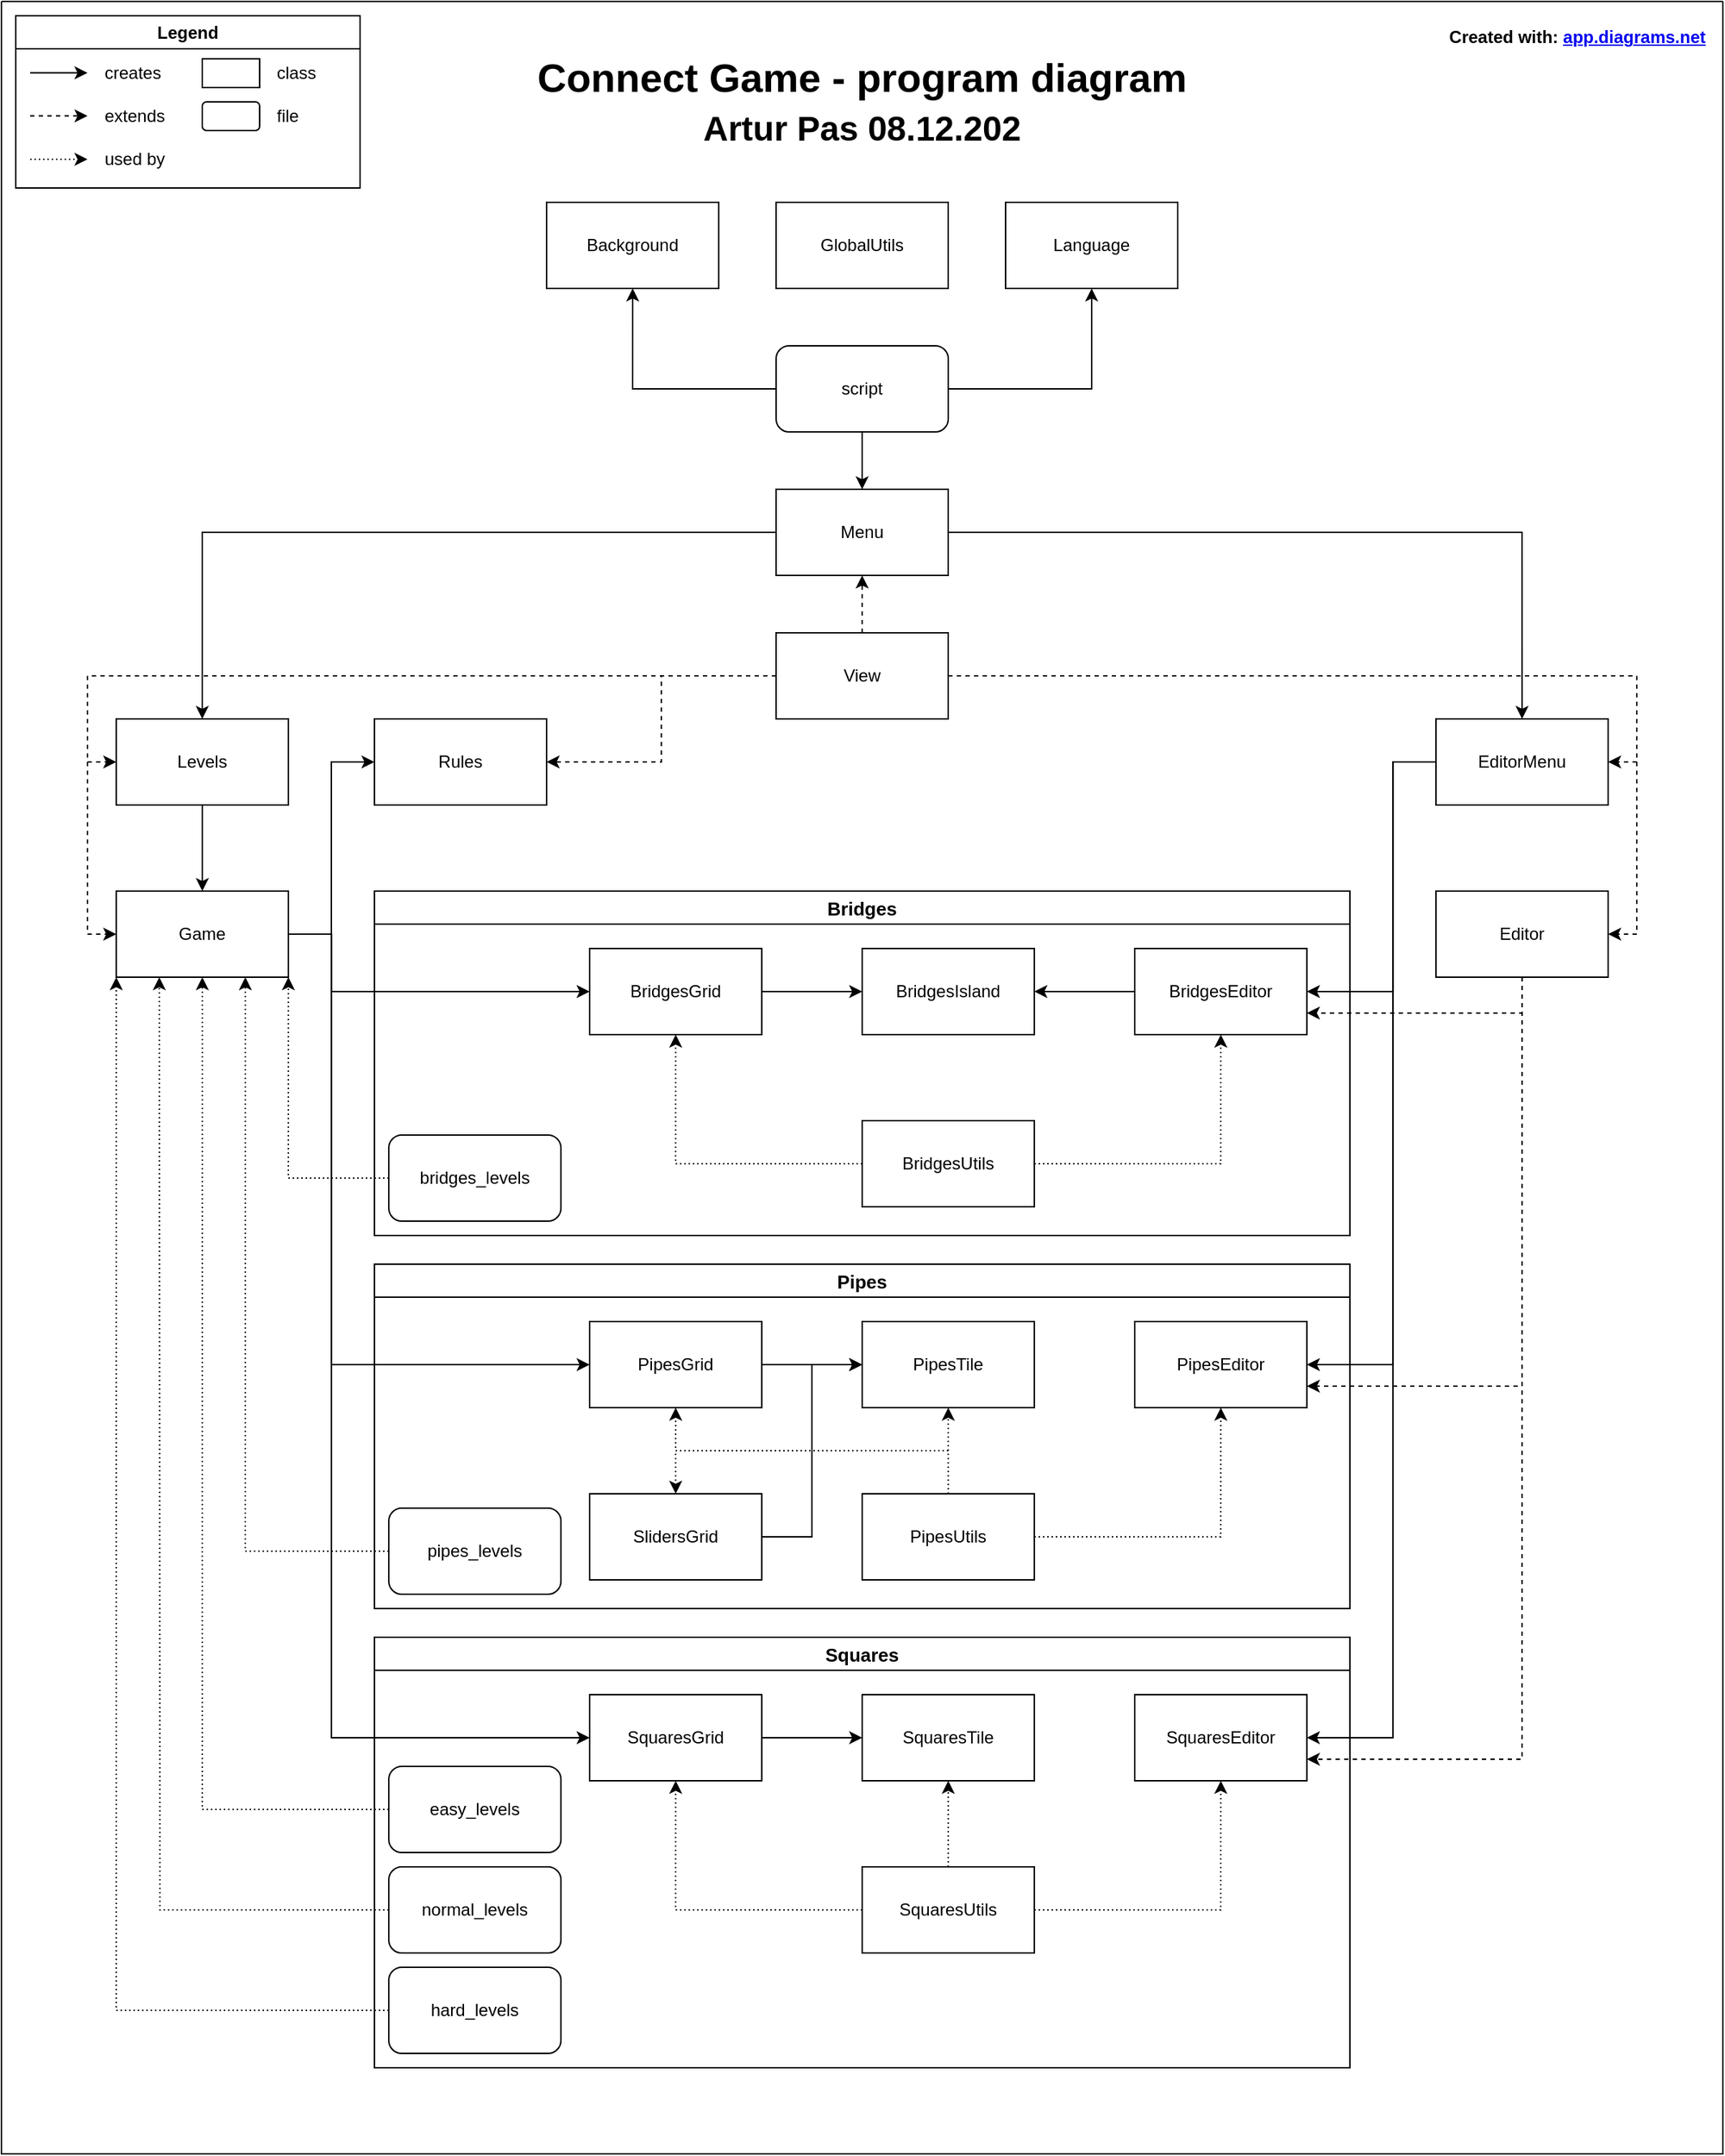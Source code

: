 <mxfile version="20.6.0" type="device"><diagram id="d7x9QkdLYVESTeXDn6s2" name="Strona-1"><mxGraphModel dx="1181" dy="618" grid="1" gridSize="10" guides="1" tooltips="1" connect="1" arrows="1" fold="1" page="1" pageScale="1" pageWidth="1200" pageHeight="1600" math="0" shadow="0"><root><mxCell id="0"/><mxCell id="1" parent="0"/><mxCell id="qUHiKCZmazpI1G1EhrRY-134" value="" style="swimlane;startSize=0;strokeColor=default;strokeWidth=1;" parent="1" vertex="1"><mxGeometry width="1200" height="1500" as="geometry"/></mxCell><mxCell id="qUHiKCZmazpI1G1EhrRY-125" value="Background" style="rounded=0;whiteSpace=wrap;html=1;" parent="qUHiKCZmazpI1G1EhrRY-134" vertex="1"><mxGeometry x="380.04" y="140" width="120" height="60" as="geometry"/></mxCell><mxCell id="qUHiKCZmazpI1G1EhrRY-127" value="Language" style="rounded=0;whiteSpace=wrap;html=1;" parent="qUHiKCZmazpI1G1EhrRY-134" vertex="1"><mxGeometry x="700" y="140" width="120" height="60" as="geometry"/></mxCell><mxCell id="qUHiKCZmazpI1G1EhrRY-128" value="GlobalUtils" style="rounded=0;whiteSpace=wrap;html=1;" parent="qUHiKCZmazpI1G1EhrRY-134" vertex="1"><mxGeometry x="540" y="140" width="120" height="60" as="geometry"/></mxCell><mxCell id="qUHiKCZmazpI1G1EhrRY-152" value="Created with: &lt;a href=&quot;https://app.diagrams.net&quot;&gt;app.diagrams.net&lt;/a&gt;" style="text;html=1;strokeColor=none;fillColor=none;align=right;verticalAlign=middle;whiteSpace=wrap;rounded=0;strokeWidth=2;fontStyle=1" parent="qUHiKCZmazpI1G1EhrRY-134" vertex="1"><mxGeometry x="960" y="10" width="230" height="30" as="geometry"/></mxCell><mxCell id="qUHiKCZmazpI1G1EhrRY-1" value="View" style="rounded=0;whiteSpace=wrap;html=1;" parent="qUHiKCZmazpI1G1EhrRY-134" vertex="1"><mxGeometry x="540" y="440" width="120" height="60" as="geometry"/></mxCell><mxCell id="qUHiKCZmazpI1G1EhrRY-2" value="Menu" style="rounded=0;whiteSpace=wrap;html=1;" parent="qUHiKCZmazpI1G1EhrRY-134" vertex="1"><mxGeometry x="540" y="340" width="120" height="60" as="geometry"/></mxCell><mxCell id="qUHiKCZmazpI1G1EhrRY-3" value="" style="edgeStyle=orthogonalEdgeStyle;rounded=0;orthogonalLoop=1;jettySize=auto;html=1;dashed=1;" parent="qUHiKCZmazpI1G1EhrRY-134" source="qUHiKCZmazpI1G1EhrRY-1" target="qUHiKCZmazpI1G1EhrRY-2" edge="1"><mxGeometry relative="1" as="geometry"/></mxCell><mxCell id="qUHiKCZmazpI1G1EhrRY-4" value="Levels" style="rounded=0;whiteSpace=wrap;html=1;" parent="qUHiKCZmazpI1G1EhrRY-134" vertex="1"><mxGeometry x="80.04" y="500" width="120" height="60" as="geometry"/></mxCell><mxCell id="qUHiKCZmazpI1G1EhrRY-9" style="edgeStyle=orthogonalEdgeStyle;rounded=0;orthogonalLoop=1;jettySize=auto;html=1;exitX=0;exitY=0.5;exitDx=0;exitDy=0;entryX=0;entryY=0.5;entryDx=0;entryDy=0;dashed=1;" parent="qUHiKCZmazpI1G1EhrRY-134" source="qUHiKCZmazpI1G1EhrRY-1" target="qUHiKCZmazpI1G1EhrRY-4" edge="1"><mxGeometry relative="1" as="geometry"/></mxCell><mxCell id="qUHiKCZmazpI1G1EhrRY-5" value="" style="edgeStyle=orthogonalEdgeStyle;rounded=0;orthogonalLoop=1;jettySize=auto;html=1;" parent="qUHiKCZmazpI1G1EhrRY-134" source="qUHiKCZmazpI1G1EhrRY-2" target="qUHiKCZmazpI1G1EhrRY-4" edge="1"><mxGeometry relative="1" as="geometry"/></mxCell><mxCell id="qUHiKCZmazpI1G1EhrRY-6" value="EditorMenu" style="rounded=0;whiteSpace=wrap;html=1;" parent="qUHiKCZmazpI1G1EhrRY-134" vertex="1"><mxGeometry x="1000.04" y="500" width="120" height="60" as="geometry"/></mxCell><mxCell id="qUHiKCZmazpI1G1EhrRY-8" style="edgeStyle=orthogonalEdgeStyle;rounded=0;orthogonalLoop=1;jettySize=auto;html=1;exitX=1;exitY=0.5;exitDx=0;exitDy=0;entryX=1;entryY=0.5;entryDx=0;entryDy=0;dashed=1;" parent="qUHiKCZmazpI1G1EhrRY-134" source="qUHiKCZmazpI1G1EhrRY-1" target="qUHiKCZmazpI1G1EhrRY-6" edge="1"><mxGeometry relative="1" as="geometry"/></mxCell><mxCell id="qUHiKCZmazpI1G1EhrRY-7" style="edgeStyle=orthogonalEdgeStyle;rounded=0;orthogonalLoop=1;jettySize=auto;html=1;exitX=1;exitY=0.5;exitDx=0;exitDy=0;entryX=0.5;entryY=0;entryDx=0;entryDy=0;" parent="qUHiKCZmazpI1G1EhrRY-134" source="qUHiKCZmazpI1G1EhrRY-2" target="qUHiKCZmazpI1G1EhrRY-6" edge="1"><mxGeometry relative="1" as="geometry"/></mxCell><mxCell id="qUHiKCZmazpI1G1EhrRY-10" value="Game" style="rounded=0;whiteSpace=wrap;html=1;" parent="qUHiKCZmazpI1G1EhrRY-134" vertex="1"><mxGeometry x="80.04" y="620" width="120" height="60" as="geometry"/></mxCell><mxCell id="qUHiKCZmazpI1G1EhrRY-14" style="edgeStyle=orthogonalEdgeStyle;rounded=0;orthogonalLoop=1;jettySize=auto;html=1;exitX=0;exitY=0.5;exitDx=0;exitDy=0;entryX=0;entryY=0.5;entryDx=0;entryDy=0;dashed=1;" parent="qUHiKCZmazpI1G1EhrRY-134" source="qUHiKCZmazpI1G1EhrRY-1" target="qUHiKCZmazpI1G1EhrRY-10" edge="1"><mxGeometry relative="1" as="geometry"/></mxCell><mxCell id="qUHiKCZmazpI1G1EhrRY-13" style="edgeStyle=orthogonalEdgeStyle;rounded=0;orthogonalLoop=1;jettySize=auto;html=1;exitX=0.5;exitY=1;exitDx=0;exitDy=0;entryX=0.5;entryY=0;entryDx=0;entryDy=0;" parent="qUHiKCZmazpI1G1EhrRY-134" source="qUHiKCZmazpI1G1EhrRY-4" target="qUHiKCZmazpI1G1EhrRY-10" edge="1"><mxGeometry relative="1" as="geometry"/></mxCell><mxCell id="qUHiKCZmazpI1G1EhrRY-58" style="edgeStyle=orthogonalEdgeStyle;rounded=0;orthogonalLoop=1;jettySize=auto;html=1;exitX=0;exitY=0.5;exitDx=0;exitDy=0;" parent="qUHiKCZmazpI1G1EhrRY-134" source="qUHiKCZmazpI1G1EhrRY-6" target="qUHiKCZmazpI1G1EhrRY-20" edge="1"><mxGeometry relative="1" as="geometry"><Array as="points"><mxPoint x="970.04" y="530"/><mxPoint x="970.04" y="690"/></Array></mxGeometry></mxCell><mxCell id="qUHiKCZmazpI1G1EhrRY-59" style="edgeStyle=orthogonalEdgeStyle;rounded=0;orthogonalLoop=1;jettySize=auto;html=1;entryX=1;entryY=0.5;entryDx=0;entryDy=0;exitX=0;exitY=0.5;exitDx=0;exitDy=0;" parent="qUHiKCZmazpI1G1EhrRY-134" source="qUHiKCZmazpI1G1EhrRY-6" target="qUHiKCZmazpI1G1EhrRY-42" edge="1"><mxGeometry relative="1" as="geometry"><Array as="points"><mxPoint x="970.04" y="530"/><mxPoint x="970.04" y="950"/></Array></mxGeometry></mxCell><mxCell id="qUHiKCZmazpI1G1EhrRY-60" style="edgeStyle=orthogonalEdgeStyle;rounded=0;orthogonalLoop=1;jettySize=auto;html=1;entryX=1;entryY=0.5;entryDx=0;entryDy=0;exitX=0;exitY=0.5;exitDx=0;exitDy=0;" parent="qUHiKCZmazpI1G1EhrRY-134" source="qUHiKCZmazpI1G1EhrRY-6" target="qUHiKCZmazpI1G1EhrRY-33" edge="1"><mxGeometry relative="1" as="geometry"><Array as="points"><mxPoint x="970.04" y="530"/><mxPoint x="970.04" y="1210"/></Array></mxGeometry></mxCell><mxCell id="qUHiKCZmazpI1G1EhrRY-11" value="Editor" style="rounded=0;whiteSpace=wrap;html=1;" parent="qUHiKCZmazpI1G1EhrRY-134" vertex="1"><mxGeometry x="1000.04" y="620" width="120" height="60" as="geometry"/></mxCell><mxCell id="qUHiKCZmazpI1G1EhrRY-15" style="edgeStyle=orthogonalEdgeStyle;rounded=0;orthogonalLoop=1;jettySize=auto;html=1;exitX=1;exitY=0.5;exitDx=0;exitDy=0;entryX=1;entryY=0.5;entryDx=0;entryDy=0;dashed=1;" parent="qUHiKCZmazpI1G1EhrRY-134" source="qUHiKCZmazpI1G1EhrRY-1" target="qUHiKCZmazpI1G1EhrRY-11" edge="1"><mxGeometry relative="1" as="geometry"/></mxCell><mxCell id="qUHiKCZmazpI1G1EhrRY-16" value="Bridges" style="swimlane;whiteSpace=wrap;html=1;fontSize=13;" parent="qUHiKCZmazpI1G1EhrRY-134" vertex="1"><mxGeometry x="260.04" y="620" width="680" height="240" as="geometry"/></mxCell><mxCell id="qUHiKCZmazpI1G1EhrRY-88" style="edgeStyle=orthogonalEdgeStyle;rounded=0;orthogonalLoop=1;jettySize=auto;html=1;exitX=0;exitY=0.5;exitDx=0;exitDy=0;entryX=0.5;entryY=1;entryDx=0;entryDy=0;dashed=1;dashPattern=1 2;" parent="qUHiKCZmazpI1G1EhrRY-16" source="qUHiKCZmazpI1G1EhrRY-17" target="qUHiKCZmazpI1G1EhrRY-18" edge="1"><mxGeometry relative="1" as="geometry"/></mxCell><mxCell id="qUHiKCZmazpI1G1EhrRY-89" style="edgeStyle=orthogonalEdgeStyle;rounded=0;orthogonalLoop=1;jettySize=auto;html=1;exitX=1;exitY=0.5;exitDx=0;exitDy=0;entryX=0.5;entryY=1;entryDx=0;entryDy=0;dashed=1;dashPattern=1 2;" parent="qUHiKCZmazpI1G1EhrRY-16" source="qUHiKCZmazpI1G1EhrRY-17" target="qUHiKCZmazpI1G1EhrRY-20" edge="1"><mxGeometry relative="1" as="geometry"/></mxCell><mxCell id="qUHiKCZmazpI1G1EhrRY-17" value="BridgesUtils" style="rounded=0;whiteSpace=wrap;html=1;" parent="qUHiKCZmazpI1G1EhrRY-16" vertex="1"><mxGeometry x="340" y="160" width="120" height="60" as="geometry"/></mxCell><mxCell id="qUHiKCZmazpI1G1EhrRY-24" style="edgeStyle=orthogonalEdgeStyle;rounded=0;orthogonalLoop=1;jettySize=auto;html=1;exitX=1;exitY=0.5;exitDx=0;exitDy=0;entryX=0;entryY=0.5;entryDx=0;entryDy=0;" parent="qUHiKCZmazpI1G1EhrRY-16" source="qUHiKCZmazpI1G1EhrRY-18" target="qUHiKCZmazpI1G1EhrRY-19" edge="1"><mxGeometry relative="1" as="geometry"/></mxCell><mxCell id="qUHiKCZmazpI1G1EhrRY-18" value="BridgesGrid" style="rounded=0;whiteSpace=wrap;html=1;" parent="qUHiKCZmazpI1G1EhrRY-16" vertex="1"><mxGeometry x="150" y="40" width="120" height="60" as="geometry"/></mxCell><mxCell id="qUHiKCZmazpI1G1EhrRY-19" value="BridgesIsland" style="rounded=0;whiteSpace=wrap;html=1;" parent="qUHiKCZmazpI1G1EhrRY-16" vertex="1"><mxGeometry x="340" y="40" width="120" height="60" as="geometry"/></mxCell><mxCell id="qUHiKCZmazpI1G1EhrRY-57" style="edgeStyle=orthogonalEdgeStyle;rounded=0;orthogonalLoop=1;jettySize=auto;html=1;entryX=1;entryY=0.5;entryDx=0;entryDy=0;" parent="qUHiKCZmazpI1G1EhrRY-16" source="qUHiKCZmazpI1G1EhrRY-20" target="qUHiKCZmazpI1G1EhrRY-19" edge="1"><mxGeometry relative="1" as="geometry"/></mxCell><mxCell id="qUHiKCZmazpI1G1EhrRY-20" value="BridgesEditor" style="rounded=0;whiteSpace=wrap;html=1;" parent="qUHiKCZmazpI1G1EhrRY-16" vertex="1"><mxGeometry x="530" y="40" width="120" height="60" as="geometry"/></mxCell><mxCell id="qUHiKCZmazpI1G1EhrRY-83" value="bridges_levels" style="rounded=1;whiteSpace=wrap;html=1;" parent="qUHiKCZmazpI1G1EhrRY-16" vertex="1"><mxGeometry x="10" y="170" width="120" height="60" as="geometry"/></mxCell><mxCell id="qUHiKCZmazpI1G1EhrRY-61" style="edgeStyle=orthogonalEdgeStyle;rounded=0;orthogonalLoop=1;jettySize=auto;html=1;entryX=0;entryY=0.5;entryDx=0;entryDy=0;" parent="qUHiKCZmazpI1G1EhrRY-134" source="qUHiKCZmazpI1G1EhrRY-10" target="qUHiKCZmazpI1G1EhrRY-18" edge="1"><mxGeometry relative="1" as="geometry"><Array as="points"><mxPoint x="230.04" y="650"/><mxPoint x="230.04" y="690"/></Array></mxGeometry></mxCell><mxCell id="qUHiKCZmazpI1G1EhrRY-66" style="edgeStyle=orthogonalEdgeStyle;rounded=0;orthogonalLoop=1;jettySize=auto;html=1;exitX=0.5;exitY=1;exitDx=0;exitDy=0;entryX=1;entryY=0.75;entryDx=0;entryDy=0;dashed=1;" parent="qUHiKCZmazpI1G1EhrRY-134" source="qUHiKCZmazpI1G1EhrRY-11" target="qUHiKCZmazpI1G1EhrRY-20" edge="1"><mxGeometry relative="1" as="geometry"/></mxCell><mxCell id="qUHiKCZmazpI1G1EhrRY-25" value="Squares" style="swimlane;whiteSpace=wrap;html=1;fontSize=13;" parent="qUHiKCZmazpI1G1EhrRY-134" vertex="1"><mxGeometry x="260.04" y="1140" width="680" height="300" as="geometry"/></mxCell><mxCell id="qUHiKCZmazpI1G1EhrRY-94" style="edgeStyle=orthogonalEdgeStyle;rounded=0;orthogonalLoop=1;jettySize=auto;html=1;exitX=0;exitY=0.5;exitDx=0;exitDy=0;entryX=0.5;entryY=1;entryDx=0;entryDy=0;dashed=1;dashPattern=1 2;" parent="qUHiKCZmazpI1G1EhrRY-25" source="qUHiKCZmazpI1G1EhrRY-29" target="qUHiKCZmazpI1G1EhrRY-31" edge="1"><mxGeometry relative="1" as="geometry"/></mxCell><mxCell id="qUHiKCZmazpI1G1EhrRY-95" style="edgeStyle=orthogonalEdgeStyle;rounded=0;orthogonalLoop=1;jettySize=auto;html=1;exitX=1;exitY=0.5;exitDx=0;exitDy=0;entryX=0.5;entryY=1;entryDx=0;entryDy=0;dashed=1;dashPattern=1 2;" parent="qUHiKCZmazpI1G1EhrRY-25" source="qUHiKCZmazpI1G1EhrRY-29" target="qUHiKCZmazpI1G1EhrRY-33" edge="1"><mxGeometry relative="1" as="geometry"/></mxCell><mxCell id="qUHiKCZmazpI1G1EhrRY-96" style="edgeStyle=orthogonalEdgeStyle;rounded=0;orthogonalLoop=1;jettySize=auto;html=1;exitX=0.5;exitY=0;exitDx=0;exitDy=0;entryX=0.5;entryY=1;entryDx=0;entryDy=0;dashed=1;dashPattern=1 2;" parent="qUHiKCZmazpI1G1EhrRY-25" source="qUHiKCZmazpI1G1EhrRY-29" target="qUHiKCZmazpI1G1EhrRY-32" edge="1"><mxGeometry relative="1" as="geometry"/></mxCell><mxCell id="qUHiKCZmazpI1G1EhrRY-29" value="SquaresUtils" style="rounded=0;whiteSpace=wrap;html=1;" parent="qUHiKCZmazpI1G1EhrRY-25" vertex="1"><mxGeometry x="340" y="160" width="120" height="60" as="geometry"/></mxCell><mxCell id="qUHiKCZmazpI1G1EhrRY-30" style="edgeStyle=orthogonalEdgeStyle;rounded=0;orthogonalLoop=1;jettySize=auto;html=1;exitX=1;exitY=0.5;exitDx=0;exitDy=0;entryX=0;entryY=0.5;entryDx=0;entryDy=0;" parent="qUHiKCZmazpI1G1EhrRY-25" source="qUHiKCZmazpI1G1EhrRY-31" target="qUHiKCZmazpI1G1EhrRY-32" edge="1"><mxGeometry relative="1" as="geometry"/></mxCell><mxCell id="qUHiKCZmazpI1G1EhrRY-31" value="SquaresGrid" style="rounded=0;whiteSpace=wrap;html=1;" parent="qUHiKCZmazpI1G1EhrRY-25" vertex="1"><mxGeometry x="150" y="40" width="120" height="60" as="geometry"/></mxCell><mxCell id="qUHiKCZmazpI1G1EhrRY-32" value="SquaresTile" style="rounded=0;whiteSpace=wrap;html=1;" parent="qUHiKCZmazpI1G1EhrRY-25" vertex="1"><mxGeometry x="340" y="40" width="120" height="60" as="geometry"/></mxCell><mxCell id="qUHiKCZmazpI1G1EhrRY-33" value="SquaresEditor" style="rounded=0;whiteSpace=wrap;html=1;" parent="qUHiKCZmazpI1G1EhrRY-25" vertex="1"><mxGeometry x="530" y="40" width="120" height="60" as="geometry"/></mxCell><mxCell id="qUHiKCZmazpI1G1EhrRY-86" value="normal_levels" style="rounded=1;whiteSpace=wrap;html=1;" parent="qUHiKCZmazpI1G1EhrRY-25" vertex="1"><mxGeometry x="10" y="160" width="120" height="60" as="geometry"/></mxCell><mxCell id="qUHiKCZmazpI1G1EhrRY-87" value="hard_levels" style="rounded=1;whiteSpace=wrap;html=1;" parent="qUHiKCZmazpI1G1EhrRY-25" vertex="1"><mxGeometry x="10" y="230" width="120" height="60" as="geometry"/></mxCell><mxCell id="qUHiKCZmazpI1G1EhrRY-85" value="easy_levels" style="rounded=1;whiteSpace=wrap;html=1;" parent="qUHiKCZmazpI1G1EhrRY-25" vertex="1"><mxGeometry x="10" y="90" width="120" height="60" as="geometry"/></mxCell><mxCell id="qUHiKCZmazpI1G1EhrRY-63" style="edgeStyle=orthogonalEdgeStyle;rounded=0;orthogonalLoop=1;jettySize=auto;html=1;entryX=0;entryY=0.5;entryDx=0;entryDy=0;" parent="qUHiKCZmazpI1G1EhrRY-134" source="qUHiKCZmazpI1G1EhrRY-10" target="qUHiKCZmazpI1G1EhrRY-31" edge="1"><mxGeometry relative="1" as="geometry"><Array as="points"><mxPoint x="230.04" y="650"/><mxPoint x="230.04" y="1210"/></Array></mxGeometry></mxCell><mxCell id="qUHiKCZmazpI1G1EhrRY-68" style="edgeStyle=orthogonalEdgeStyle;rounded=0;orthogonalLoop=1;jettySize=auto;html=1;exitX=0.5;exitY=1;exitDx=0;exitDy=0;entryX=1;entryY=0.75;entryDx=0;entryDy=0;dashed=1;" parent="qUHiKCZmazpI1G1EhrRY-134" source="qUHiKCZmazpI1G1EhrRY-11" target="qUHiKCZmazpI1G1EhrRY-33" edge="1"><mxGeometry relative="1" as="geometry"/></mxCell><mxCell id="qUHiKCZmazpI1G1EhrRY-34" value="Pipes" style="swimlane;whiteSpace=wrap;html=1;fontSize=13;" parent="qUHiKCZmazpI1G1EhrRY-134" vertex="1"><mxGeometry x="260.04" y="880" width="680" height="240" as="geometry"/></mxCell><mxCell id="qUHiKCZmazpI1G1EhrRY-90" style="edgeStyle=orthogonalEdgeStyle;rounded=0;orthogonalLoop=1;jettySize=auto;html=1;exitX=1;exitY=0.5;exitDx=0;exitDy=0;entryX=0.5;entryY=1;entryDx=0;entryDy=0;dashed=1;dashPattern=1 2;" parent="qUHiKCZmazpI1G1EhrRY-34" source="qUHiKCZmazpI1G1EhrRY-38" target="qUHiKCZmazpI1G1EhrRY-42" edge="1"><mxGeometry relative="1" as="geometry"/></mxCell><mxCell id="qUHiKCZmazpI1G1EhrRY-91" style="edgeStyle=orthogonalEdgeStyle;rounded=0;orthogonalLoop=1;jettySize=auto;html=1;exitX=0.5;exitY=0;exitDx=0;exitDy=0;entryX=0.5;entryY=1;entryDx=0;entryDy=0;dashed=1;dashPattern=1 2;" parent="qUHiKCZmazpI1G1EhrRY-34" source="qUHiKCZmazpI1G1EhrRY-38" target="qUHiKCZmazpI1G1EhrRY-41" edge="1"><mxGeometry relative="1" as="geometry"/></mxCell><mxCell id="qUHiKCZmazpI1G1EhrRY-92" style="edgeStyle=orthogonalEdgeStyle;rounded=0;orthogonalLoop=1;jettySize=auto;html=1;exitX=0.5;exitY=0;exitDx=0;exitDy=0;entryX=0.5;entryY=1;entryDx=0;entryDy=0;dashed=1;dashPattern=1 2;" parent="qUHiKCZmazpI1G1EhrRY-34" source="qUHiKCZmazpI1G1EhrRY-38" target="qUHiKCZmazpI1G1EhrRY-40" edge="1"><mxGeometry relative="1" as="geometry"/></mxCell><mxCell id="qUHiKCZmazpI1G1EhrRY-93" style="edgeStyle=orthogonalEdgeStyle;rounded=0;orthogonalLoop=1;jettySize=auto;html=1;exitX=0.5;exitY=0;exitDx=0;exitDy=0;entryX=0.5;entryY=0;entryDx=0;entryDy=0;dashed=1;dashPattern=1 2;" parent="qUHiKCZmazpI1G1EhrRY-34" source="qUHiKCZmazpI1G1EhrRY-38" target="qUHiKCZmazpI1G1EhrRY-43" edge="1"><mxGeometry relative="1" as="geometry"><Array as="points"><mxPoint x="320" y="130"/><mxPoint x="80" y="130"/></Array></mxGeometry></mxCell><mxCell id="qUHiKCZmazpI1G1EhrRY-38" value="PipesUtils" style="rounded=0;whiteSpace=wrap;html=1;" parent="qUHiKCZmazpI1G1EhrRY-34" vertex="1"><mxGeometry x="340" y="160" width="120" height="60" as="geometry"/></mxCell><mxCell id="qUHiKCZmazpI1G1EhrRY-39" style="edgeStyle=orthogonalEdgeStyle;rounded=0;orthogonalLoop=1;jettySize=auto;html=1;exitX=1;exitY=0.5;exitDx=0;exitDy=0;entryX=0;entryY=0.5;entryDx=0;entryDy=0;" parent="qUHiKCZmazpI1G1EhrRY-34" source="qUHiKCZmazpI1G1EhrRY-40" target="qUHiKCZmazpI1G1EhrRY-41" edge="1"><mxGeometry relative="1" as="geometry"/></mxCell><mxCell id="qUHiKCZmazpI1G1EhrRY-40" value="PipesGrid" style="rounded=0;whiteSpace=wrap;html=1;" parent="qUHiKCZmazpI1G1EhrRY-34" vertex="1"><mxGeometry x="150" y="40" width="120" height="60" as="geometry"/></mxCell><mxCell id="qUHiKCZmazpI1G1EhrRY-41" value="PipesTile" style="rounded=0;whiteSpace=wrap;html=1;" parent="qUHiKCZmazpI1G1EhrRY-34" vertex="1"><mxGeometry x="340" y="40" width="120" height="60" as="geometry"/></mxCell><mxCell id="qUHiKCZmazpI1G1EhrRY-42" value="PipesEditor" style="rounded=0;whiteSpace=wrap;html=1;" parent="qUHiKCZmazpI1G1EhrRY-34" vertex="1"><mxGeometry x="530" y="40" width="120" height="60" as="geometry"/></mxCell><mxCell id="qUHiKCZmazpI1G1EhrRY-48" style="edgeStyle=orthogonalEdgeStyle;rounded=0;orthogonalLoop=1;jettySize=auto;html=1;entryX=0;entryY=0.5;entryDx=0;entryDy=0;" parent="qUHiKCZmazpI1G1EhrRY-34" source="qUHiKCZmazpI1G1EhrRY-43" target="qUHiKCZmazpI1G1EhrRY-41" edge="1"><mxGeometry relative="1" as="geometry"/></mxCell><mxCell id="qUHiKCZmazpI1G1EhrRY-43" value="SlidersGrid" style="rounded=0;whiteSpace=wrap;html=1;" parent="qUHiKCZmazpI1G1EhrRY-34" vertex="1"><mxGeometry x="150" y="160" width="120" height="60" as="geometry"/></mxCell><mxCell id="qUHiKCZmazpI1G1EhrRY-84" value="pipes_levels" style="rounded=1;whiteSpace=wrap;html=1;" parent="qUHiKCZmazpI1G1EhrRY-34" vertex="1"><mxGeometry x="10" y="170" width="120" height="60" as="geometry"/></mxCell><mxCell id="qUHiKCZmazpI1G1EhrRY-62" style="edgeStyle=orthogonalEdgeStyle;rounded=0;orthogonalLoop=1;jettySize=auto;html=1;entryX=0;entryY=0.5;entryDx=0;entryDy=0;" parent="qUHiKCZmazpI1G1EhrRY-134" source="qUHiKCZmazpI1G1EhrRY-10" target="qUHiKCZmazpI1G1EhrRY-40" edge="1"><mxGeometry relative="1" as="geometry"><Array as="points"><mxPoint x="230.04" y="650"/><mxPoint x="230.04" y="950"/></Array></mxGeometry></mxCell><mxCell id="qUHiKCZmazpI1G1EhrRY-67" style="edgeStyle=orthogonalEdgeStyle;rounded=0;orthogonalLoop=1;jettySize=auto;html=1;exitX=0.5;exitY=1;exitDx=0;exitDy=0;entryX=1;entryY=0.75;entryDx=0;entryDy=0;dashed=1;" parent="qUHiKCZmazpI1G1EhrRY-134" source="qUHiKCZmazpI1G1EhrRY-11" target="qUHiKCZmazpI1G1EhrRY-42" edge="1"><mxGeometry relative="1" as="geometry"/></mxCell><mxCell id="qUHiKCZmazpI1G1EhrRY-111" style="edgeStyle=orthogonalEdgeStyle;rounded=0;orthogonalLoop=1;jettySize=auto;html=1;exitX=0;exitY=0.5;exitDx=0;exitDy=0;entryX=1;entryY=1;entryDx=0;entryDy=0;dashed=1;dashPattern=1 2;" parent="qUHiKCZmazpI1G1EhrRY-134" source="qUHiKCZmazpI1G1EhrRY-83" target="qUHiKCZmazpI1G1EhrRY-10" edge="1"><mxGeometry relative="1" as="geometry"/></mxCell><mxCell id="qUHiKCZmazpI1G1EhrRY-112" style="edgeStyle=orthogonalEdgeStyle;rounded=0;orthogonalLoop=1;jettySize=auto;html=1;exitX=0;exitY=0.5;exitDx=0;exitDy=0;entryX=0.75;entryY=1;entryDx=0;entryDy=0;dashed=1;dashPattern=1 2;" parent="qUHiKCZmazpI1G1EhrRY-134" source="qUHiKCZmazpI1G1EhrRY-84" target="qUHiKCZmazpI1G1EhrRY-10" edge="1"><mxGeometry relative="1" as="geometry"/></mxCell><mxCell id="qUHiKCZmazpI1G1EhrRY-113" style="edgeStyle=orthogonalEdgeStyle;rounded=0;orthogonalLoop=1;jettySize=auto;html=1;exitX=0;exitY=0.5;exitDx=0;exitDy=0;entryX=0.5;entryY=1;entryDx=0;entryDy=0;dashed=1;dashPattern=1 2;" parent="qUHiKCZmazpI1G1EhrRY-134" source="qUHiKCZmazpI1G1EhrRY-85" target="qUHiKCZmazpI1G1EhrRY-10" edge="1"><mxGeometry relative="1" as="geometry"/></mxCell><mxCell id="qUHiKCZmazpI1G1EhrRY-114" style="edgeStyle=orthogonalEdgeStyle;rounded=0;orthogonalLoop=1;jettySize=auto;html=1;exitX=0;exitY=0.5;exitDx=0;exitDy=0;dashed=1;dashPattern=1 2;" parent="qUHiKCZmazpI1G1EhrRY-134" source="qUHiKCZmazpI1G1EhrRY-86" edge="1"><mxGeometry relative="1" as="geometry"><mxPoint x="110.04" y="680" as="targetPoint"/></mxGeometry></mxCell><mxCell id="qUHiKCZmazpI1G1EhrRY-115" style="edgeStyle=orthogonalEdgeStyle;rounded=0;orthogonalLoop=1;jettySize=auto;html=1;exitX=0;exitY=0.5;exitDx=0;exitDy=0;entryX=0;entryY=1;entryDx=0;entryDy=0;dashed=1;dashPattern=1 2;" parent="qUHiKCZmazpI1G1EhrRY-134" source="qUHiKCZmazpI1G1EhrRY-87" target="qUHiKCZmazpI1G1EhrRY-10" edge="1"><mxGeometry relative="1" as="geometry"/></mxCell><mxCell id="qUHiKCZmazpI1G1EhrRY-116" value="Rules" style="rounded=0;whiteSpace=wrap;html=1;" parent="qUHiKCZmazpI1G1EhrRY-134" vertex="1"><mxGeometry x="260.04" y="500" width="120" height="60" as="geometry"/></mxCell><mxCell id="qUHiKCZmazpI1G1EhrRY-132" style="edgeStyle=orthogonalEdgeStyle;rounded=0;orthogonalLoop=1;jettySize=auto;html=1;entryX=1;entryY=0.5;entryDx=0;entryDy=0;dashed=1;" parent="qUHiKCZmazpI1G1EhrRY-134" source="qUHiKCZmazpI1G1EhrRY-1" target="qUHiKCZmazpI1G1EhrRY-116" edge="1"><mxGeometry relative="1" as="geometry"/></mxCell><mxCell id="qUHiKCZmazpI1G1EhrRY-124" style="edgeStyle=orthogonalEdgeStyle;rounded=0;orthogonalLoop=1;jettySize=auto;html=1;entryX=0;entryY=0.5;entryDx=0;entryDy=0;" parent="qUHiKCZmazpI1G1EhrRY-134" source="qUHiKCZmazpI1G1EhrRY-10" target="qUHiKCZmazpI1G1EhrRY-116" edge="1"><mxGeometry relative="1" as="geometry"/></mxCell><mxCell id="qUHiKCZmazpI1G1EhrRY-135" value="Legend" style="swimlane;whiteSpace=wrap;html=1;strokeColor=default;strokeWidth=1;" parent="qUHiKCZmazpI1G1EhrRY-134" vertex="1"><mxGeometry x="10" y="10" width="240" height="120" as="geometry"/></mxCell><mxCell id="qUHiKCZmazpI1G1EhrRY-138" value="" style="rounded=0;whiteSpace=wrap;html=1;strokeColor=default;strokeWidth=1;" parent="qUHiKCZmazpI1G1EhrRY-135" vertex="1"><mxGeometry x="130" y="30" width="40" height="20" as="geometry"/></mxCell><mxCell id="qUHiKCZmazpI1G1EhrRY-139" value="class" style="text;html=1;strokeColor=none;fillColor=none;align=left;verticalAlign=middle;whiteSpace=wrap;rounded=0;strokeWidth=1;" parent="qUHiKCZmazpI1G1EhrRY-135" vertex="1"><mxGeometry x="180" y="25" width="60" height="30" as="geometry"/></mxCell><mxCell id="qUHiKCZmazpI1G1EhrRY-140" value="" style="rounded=1;whiteSpace=wrap;html=1;strokeColor=default;strokeWidth=1;" parent="qUHiKCZmazpI1G1EhrRY-135" vertex="1"><mxGeometry x="130" y="60" width="40" height="20" as="geometry"/></mxCell><mxCell id="qUHiKCZmazpI1G1EhrRY-141" value="file" style="text;html=1;strokeColor=none;fillColor=none;align=left;verticalAlign=middle;whiteSpace=wrap;rounded=0;strokeWidth=1;" parent="qUHiKCZmazpI1G1EhrRY-135" vertex="1"><mxGeometry x="180" y="55" width="60" height="30" as="geometry"/></mxCell><mxCell id="qUHiKCZmazpI1G1EhrRY-146" value="" style="endArrow=classic;html=1;rounded=0;endFill=1;" parent="qUHiKCZmazpI1G1EhrRY-135" edge="1"><mxGeometry width="50" height="50" relative="1" as="geometry"><mxPoint x="10" y="39.8" as="sourcePoint"/><mxPoint x="50" y="39.8" as="targetPoint"/><Array as="points"><mxPoint x="30" y="39.8"/></Array></mxGeometry></mxCell><mxCell id="qUHiKCZmazpI1G1EhrRY-147" value="" style="endArrow=classic;html=1;rounded=0;dashed=1;endFill=1;" parent="qUHiKCZmazpI1G1EhrRY-135" edge="1"><mxGeometry width="50" height="50" relative="1" as="geometry"><mxPoint x="10" y="69.8" as="sourcePoint"/><mxPoint x="50" y="69.8" as="targetPoint"/></mxGeometry></mxCell><mxCell id="qUHiKCZmazpI1G1EhrRY-148" value="" style="endArrow=classic;html=1;rounded=0;dashed=1;dashPattern=1 2;endFill=1;" parent="qUHiKCZmazpI1G1EhrRY-135" edge="1"><mxGeometry width="50" height="50" relative="1" as="geometry"><mxPoint x="10" y="100" as="sourcePoint"/><mxPoint x="50" y="100" as="targetPoint"/></mxGeometry></mxCell><mxCell id="qUHiKCZmazpI1G1EhrRY-149" value="creates" style="text;html=1;strokeColor=none;fillColor=none;align=left;verticalAlign=middle;whiteSpace=wrap;rounded=0;strokeWidth=1;" parent="qUHiKCZmazpI1G1EhrRY-135" vertex="1"><mxGeometry x="60" y="25" width="60" height="30" as="geometry"/></mxCell><mxCell id="qUHiKCZmazpI1G1EhrRY-150" value="extends" style="text;html=1;strokeColor=none;fillColor=none;align=left;verticalAlign=middle;whiteSpace=wrap;rounded=0;strokeWidth=1;" parent="qUHiKCZmazpI1G1EhrRY-135" vertex="1"><mxGeometry x="60" y="55" width="60" height="30" as="geometry"/></mxCell><mxCell id="qUHiKCZmazpI1G1EhrRY-151" value="used by" style="text;html=1;strokeColor=none;fillColor=none;align=left;verticalAlign=middle;whiteSpace=wrap;rounded=0;strokeWidth=1;" parent="qUHiKCZmazpI1G1EhrRY-135" vertex="1"><mxGeometry x="60" y="85" width="60" height="30" as="geometry"/></mxCell><mxCell id="I7plZfuhkyHUxym0sDsi-2" value="&lt;font style=&quot;font-size: 28px;&quot;&gt;&lt;b style=&quot;&quot;&gt;Connect Game -&amp;nbsp;&lt;/b&gt;&lt;b&gt;program diagram&lt;/b&gt;&lt;br&gt;&lt;b style=&quot;&quot;&gt;&lt;font style=&quot;font-size: 24px;&quot;&gt;Artur Pas 08.12.202&lt;/font&gt;&lt;/b&gt;&lt;/font&gt;" style="text;html=1;strokeColor=none;fillColor=none;align=center;verticalAlign=middle;whiteSpace=wrap;rounded=0;fontSize=24;" parent="qUHiKCZmazpI1G1EhrRY-134" vertex="1"><mxGeometry x="300" y="10" width="600" height="120" as="geometry"/></mxCell><mxCell id="oUQiEzLGOZXI0GbjZNam-2" style="edgeStyle=orthogonalEdgeStyle;rounded=0;orthogonalLoop=1;jettySize=auto;html=1;entryX=0.5;entryY=1;entryDx=0;entryDy=0;" parent="qUHiKCZmazpI1G1EhrRY-134" source="oUQiEzLGOZXI0GbjZNam-1" target="qUHiKCZmazpI1G1EhrRY-125" edge="1"><mxGeometry relative="1" as="geometry"/></mxCell><mxCell id="oUQiEzLGOZXI0GbjZNam-3" style="edgeStyle=orthogonalEdgeStyle;rounded=0;orthogonalLoop=1;jettySize=auto;html=1;entryX=0.5;entryY=1;entryDx=0;entryDy=0;" parent="qUHiKCZmazpI1G1EhrRY-134" source="oUQiEzLGOZXI0GbjZNam-1" target="qUHiKCZmazpI1G1EhrRY-127" edge="1"><mxGeometry relative="1" as="geometry"/></mxCell><mxCell id="oUQiEzLGOZXI0GbjZNam-4" style="edgeStyle=orthogonalEdgeStyle;rounded=0;orthogonalLoop=1;jettySize=auto;html=1;entryX=0.5;entryY=0;entryDx=0;entryDy=0;" parent="qUHiKCZmazpI1G1EhrRY-134" source="oUQiEzLGOZXI0GbjZNam-1" target="qUHiKCZmazpI1G1EhrRY-2" edge="1"><mxGeometry relative="1" as="geometry"/></mxCell><mxCell id="oUQiEzLGOZXI0GbjZNam-1" value="script" style="rounded=1;whiteSpace=wrap;html=1;" parent="qUHiKCZmazpI1G1EhrRY-134" vertex="1"><mxGeometry x="540.04" y="240" width="120" height="60" as="geometry"/></mxCell></root></mxGraphModel></diagram></mxfile>